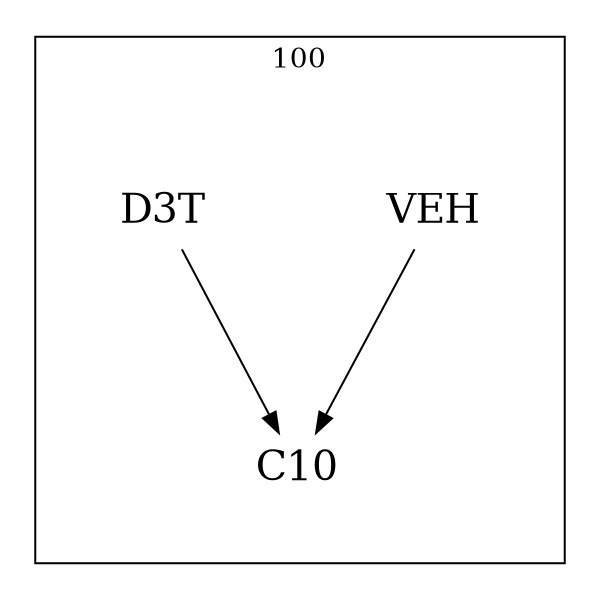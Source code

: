 strict digraph DAGS {
	size = "4,4!" ; ratio ="fill"; subgraph cluster_0{
			labeldoc = "t";
			label = "100";node	[label= VEH, shape = plaintext, fontsize=20] VEH;node	[label= D3T, shape = plaintext, fontsize=20] D3T;node	[label= C10, shape = plaintext, fontsize=20] C10;
VEH->C10;
D3T->C10;
	}}